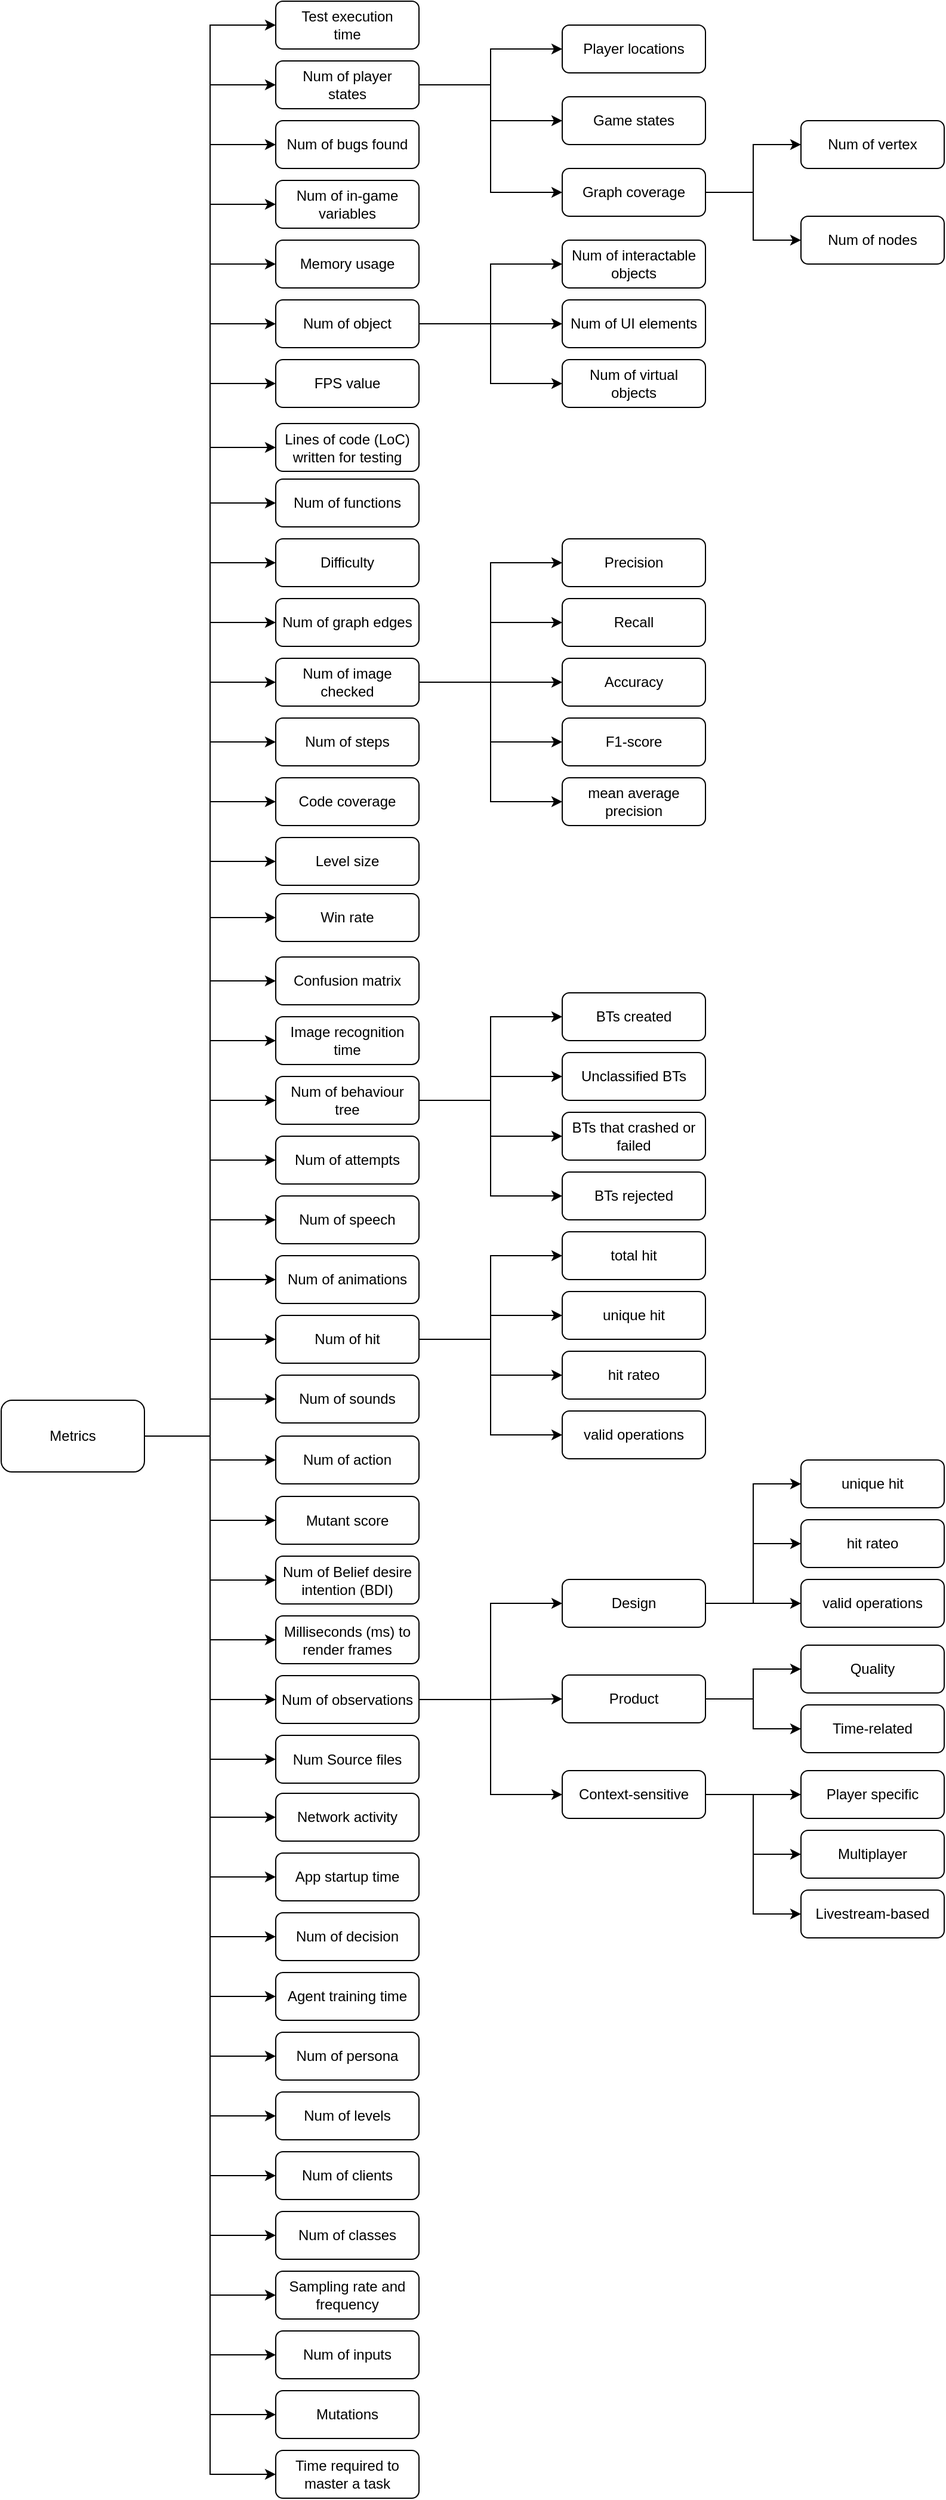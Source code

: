 <mxfile version="21.5.2" type="github">
  <diagram name="Page-1" id="xeIxkAoRWII9STHgT98n">
    <mxGraphModel dx="1489" dy="1354" grid="1" gridSize="10" guides="1" tooltips="1" connect="1" arrows="1" fold="1" page="1" pageScale="1" pageWidth="1169" pageHeight="827" math="0" shadow="0">
      <root>
        <mxCell id="0" />
        <mxCell id="1" parent="0" />
        <mxCell id="zapQ0Kug5HAamrrfFNZZ-22" style="edgeStyle=orthogonalEdgeStyle;rounded=0;orthogonalLoop=1;jettySize=auto;html=1;entryX=0;entryY=0.5;entryDx=0;entryDy=0;" edge="1" parent="1" source="zapQ0Kug5HAamrrfFNZZ-2" target="zapQ0Kug5HAamrrfFNZZ-19">
          <mxGeometry relative="1" as="geometry" />
        </mxCell>
        <mxCell id="zapQ0Kug5HAamrrfFNZZ-23" style="edgeStyle=orthogonalEdgeStyle;rounded=0;orthogonalLoop=1;jettySize=auto;html=1;entryX=0;entryY=0.5;entryDx=0;entryDy=0;" edge="1" parent="1" source="zapQ0Kug5HAamrrfFNZZ-2" target="zapQ0Kug5HAamrrfFNZZ-10">
          <mxGeometry relative="1" as="geometry" />
        </mxCell>
        <mxCell id="zapQ0Kug5HAamrrfFNZZ-24" style="edgeStyle=orthogonalEdgeStyle;rounded=0;orthogonalLoop=1;jettySize=auto;html=1;entryX=0;entryY=0.5;entryDx=0;entryDy=0;" edge="1" parent="1" source="zapQ0Kug5HAamrrfFNZZ-2" target="zapQ0Kug5HAamrrfFNZZ-9">
          <mxGeometry relative="1" as="geometry" />
        </mxCell>
        <mxCell id="zapQ0Kug5HAamrrfFNZZ-25" style="edgeStyle=orthogonalEdgeStyle;rounded=0;orthogonalLoop=1;jettySize=auto;html=1;entryX=0;entryY=0.5;entryDx=0;entryDy=0;" edge="1" parent="1" source="zapQ0Kug5HAamrrfFNZZ-2" target="zapQ0Kug5HAamrrfFNZZ-8">
          <mxGeometry relative="1" as="geometry" />
        </mxCell>
        <mxCell id="zapQ0Kug5HAamrrfFNZZ-26" style="edgeStyle=orthogonalEdgeStyle;rounded=0;orthogonalLoop=1;jettySize=auto;html=1;entryX=0;entryY=0.5;entryDx=0;entryDy=0;" edge="1" parent="1" source="zapQ0Kug5HAamrrfFNZZ-2" target="zapQ0Kug5HAamrrfFNZZ-7">
          <mxGeometry relative="1" as="geometry" />
        </mxCell>
        <mxCell id="zapQ0Kug5HAamrrfFNZZ-27" style="edgeStyle=orthogonalEdgeStyle;rounded=0;orthogonalLoop=1;jettySize=auto;html=1;entryX=0;entryY=0.5;entryDx=0;entryDy=0;" edge="1" parent="1" source="zapQ0Kug5HAamrrfFNZZ-2" target="zapQ0Kug5HAamrrfFNZZ-14">
          <mxGeometry relative="1" as="geometry" />
        </mxCell>
        <mxCell id="zapQ0Kug5HAamrrfFNZZ-28" style="edgeStyle=orthogonalEdgeStyle;rounded=0;orthogonalLoop=1;jettySize=auto;html=1;entryX=0;entryY=0.5;entryDx=0;entryDy=0;" edge="1" parent="1" source="zapQ0Kug5HAamrrfFNZZ-2" target="zapQ0Kug5HAamrrfFNZZ-13">
          <mxGeometry relative="1" as="geometry" />
        </mxCell>
        <mxCell id="zapQ0Kug5HAamrrfFNZZ-29" style="edgeStyle=orthogonalEdgeStyle;rounded=0;orthogonalLoop=1;jettySize=auto;html=1;entryX=0;entryY=0.5;entryDx=0;entryDy=0;" edge="1" parent="1" source="zapQ0Kug5HAamrrfFNZZ-2" target="zapQ0Kug5HAamrrfFNZZ-12">
          <mxGeometry relative="1" as="geometry" />
        </mxCell>
        <mxCell id="zapQ0Kug5HAamrrfFNZZ-59" style="edgeStyle=orthogonalEdgeStyle;rounded=0;orthogonalLoop=1;jettySize=auto;html=1;entryX=0;entryY=0.5;entryDx=0;entryDy=0;" edge="1" parent="1" source="zapQ0Kug5HAamrrfFNZZ-2" target="zapQ0Kug5HAamrrfFNZZ-20">
          <mxGeometry relative="1" as="geometry" />
        </mxCell>
        <mxCell id="zapQ0Kug5HAamrrfFNZZ-60" style="edgeStyle=orthogonalEdgeStyle;rounded=0;orthogonalLoop=1;jettySize=auto;html=1;entryX=0;entryY=0.5;entryDx=0;entryDy=0;" edge="1" parent="1" source="zapQ0Kug5HAamrrfFNZZ-2" target="zapQ0Kug5HAamrrfFNZZ-21">
          <mxGeometry relative="1" as="geometry" />
        </mxCell>
        <mxCell id="zapQ0Kug5HAamrrfFNZZ-70" style="edgeStyle=orthogonalEdgeStyle;rounded=0;orthogonalLoop=1;jettySize=auto;html=1;entryX=0;entryY=0.5;entryDx=0;entryDy=0;" edge="1" parent="1" source="zapQ0Kug5HAamrrfFNZZ-2" target="zapQ0Kug5HAamrrfFNZZ-15">
          <mxGeometry relative="1" as="geometry" />
        </mxCell>
        <mxCell id="zapQ0Kug5HAamrrfFNZZ-71" style="edgeStyle=orthogonalEdgeStyle;rounded=0;orthogonalLoop=1;jettySize=auto;html=1;entryX=0;entryY=0.5;entryDx=0;entryDy=0;" edge="1" parent="1" source="zapQ0Kug5HAamrrfFNZZ-2" target="zapQ0Kug5HAamrrfFNZZ-16">
          <mxGeometry relative="1" as="geometry" />
        </mxCell>
        <mxCell id="zapQ0Kug5HAamrrfFNZZ-72" style="edgeStyle=orthogonalEdgeStyle;rounded=0;orthogonalLoop=1;jettySize=auto;html=1;entryX=0;entryY=0.5;entryDx=0;entryDy=0;" edge="1" parent="1" source="zapQ0Kug5HAamrrfFNZZ-2" target="zapQ0Kug5HAamrrfFNZZ-17">
          <mxGeometry relative="1" as="geometry" />
        </mxCell>
        <mxCell id="zapQ0Kug5HAamrrfFNZZ-73" style="edgeStyle=orthogonalEdgeStyle;rounded=0;orthogonalLoop=1;jettySize=auto;html=1;entryX=0;entryY=0.5;entryDx=0;entryDy=0;" edge="1" parent="1" source="zapQ0Kug5HAamrrfFNZZ-2" target="zapQ0Kug5HAamrrfFNZZ-18">
          <mxGeometry relative="1" as="geometry" />
        </mxCell>
        <mxCell id="zapQ0Kug5HAamrrfFNZZ-74" style="edgeStyle=orthogonalEdgeStyle;rounded=0;orthogonalLoop=1;jettySize=auto;html=1;entryX=0;entryY=0.5;entryDx=0;entryDy=0;" edge="1" parent="1" source="zapQ0Kug5HAamrrfFNZZ-2" target="zapQ0Kug5HAamrrfFNZZ-64">
          <mxGeometry relative="1" as="geometry" />
        </mxCell>
        <mxCell id="zapQ0Kug5HAamrrfFNZZ-75" style="edgeStyle=orthogonalEdgeStyle;rounded=0;orthogonalLoop=1;jettySize=auto;html=1;entryX=0;entryY=0.5;entryDx=0;entryDy=0;" edge="1" parent="1" source="zapQ0Kug5HAamrrfFNZZ-2" target="zapQ0Kug5HAamrrfFNZZ-63">
          <mxGeometry relative="1" as="geometry" />
        </mxCell>
        <mxCell id="zapQ0Kug5HAamrrfFNZZ-76" style="edgeStyle=orthogonalEdgeStyle;rounded=0;orthogonalLoop=1;jettySize=auto;html=1;entryX=0;entryY=0.5;entryDx=0;entryDy=0;" edge="1" parent="1" source="zapQ0Kug5HAamrrfFNZZ-2" target="zapQ0Kug5HAamrrfFNZZ-62">
          <mxGeometry relative="1" as="geometry" />
        </mxCell>
        <mxCell id="zapQ0Kug5HAamrrfFNZZ-77" style="edgeStyle=orthogonalEdgeStyle;rounded=0;orthogonalLoop=1;jettySize=auto;html=1;entryX=0;entryY=0.5;entryDx=0;entryDy=0;" edge="1" parent="1" source="zapQ0Kug5HAamrrfFNZZ-2" target="zapQ0Kug5HAamrrfFNZZ-61">
          <mxGeometry relative="1" as="geometry" />
        </mxCell>
        <mxCell id="zapQ0Kug5HAamrrfFNZZ-78" style="edgeStyle=orthogonalEdgeStyle;rounded=0;orthogonalLoop=1;jettySize=auto;html=1;entryX=0;entryY=0.5;entryDx=0;entryDy=0;" edge="1" parent="1" source="zapQ0Kug5HAamrrfFNZZ-2" target="zapQ0Kug5HAamrrfFNZZ-65">
          <mxGeometry relative="1" as="geometry" />
        </mxCell>
        <mxCell id="zapQ0Kug5HAamrrfFNZZ-79" style="edgeStyle=orthogonalEdgeStyle;rounded=0;orthogonalLoop=1;jettySize=auto;html=1;entryX=0;entryY=0.5;entryDx=0;entryDy=0;" edge="1" parent="1" source="zapQ0Kug5HAamrrfFNZZ-2" target="zapQ0Kug5HAamrrfFNZZ-69">
          <mxGeometry relative="1" as="geometry" />
        </mxCell>
        <mxCell id="zapQ0Kug5HAamrrfFNZZ-80" style="edgeStyle=orthogonalEdgeStyle;rounded=0;orthogonalLoop=1;jettySize=auto;html=1;entryX=0;entryY=0.5;entryDx=0;entryDy=0;" edge="1" parent="1" source="zapQ0Kug5HAamrrfFNZZ-2" target="zapQ0Kug5HAamrrfFNZZ-68">
          <mxGeometry relative="1" as="geometry" />
        </mxCell>
        <mxCell id="zapQ0Kug5HAamrrfFNZZ-81" style="edgeStyle=orthogonalEdgeStyle;rounded=0;orthogonalLoop=1;jettySize=auto;html=1;entryX=0;entryY=0.5;entryDx=0;entryDy=0;" edge="1" parent="1" source="zapQ0Kug5HAamrrfFNZZ-2" target="zapQ0Kug5HAamrrfFNZZ-67">
          <mxGeometry relative="1" as="geometry" />
        </mxCell>
        <mxCell id="zapQ0Kug5HAamrrfFNZZ-82" style="edgeStyle=orthogonalEdgeStyle;rounded=0;orthogonalLoop=1;jettySize=auto;html=1;entryX=0;entryY=0.5;entryDx=0;entryDy=0;" edge="1" parent="1" source="zapQ0Kug5HAamrrfFNZZ-2" target="zapQ0Kug5HAamrrfFNZZ-66">
          <mxGeometry relative="1" as="geometry" />
        </mxCell>
        <mxCell id="zapQ0Kug5HAamrrfFNZZ-146" style="edgeStyle=orthogonalEdgeStyle;rounded=0;orthogonalLoop=1;jettySize=auto;html=1;entryX=0;entryY=0.5;entryDx=0;entryDy=0;" edge="1" parent="1" source="zapQ0Kug5HAamrrfFNZZ-2" target="zapQ0Kug5HAamrrfFNZZ-84">
          <mxGeometry relative="1" as="geometry" />
        </mxCell>
        <mxCell id="zapQ0Kug5HAamrrfFNZZ-147" style="edgeStyle=orthogonalEdgeStyle;rounded=0;orthogonalLoop=1;jettySize=auto;html=1;entryX=0;entryY=0.5;entryDx=0;entryDy=0;" edge="1" parent="1" source="zapQ0Kug5HAamrrfFNZZ-2" target="zapQ0Kug5HAamrrfFNZZ-83">
          <mxGeometry relative="1" as="geometry" />
        </mxCell>
        <mxCell id="zapQ0Kug5HAamrrfFNZZ-148" style="edgeStyle=orthogonalEdgeStyle;rounded=0;orthogonalLoop=1;jettySize=auto;html=1;entryX=0;entryY=0.5;entryDx=0;entryDy=0;" edge="1" parent="1" source="zapQ0Kug5HAamrrfFNZZ-2" target="zapQ0Kug5HAamrrfFNZZ-85">
          <mxGeometry relative="1" as="geometry" />
        </mxCell>
        <mxCell id="zapQ0Kug5HAamrrfFNZZ-149" style="edgeStyle=orthogonalEdgeStyle;rounded=0;orthogonalLoop=1;jettySize=auto;html=1;entryX=0;entryY=0.5;entryDx=0;entryDy=0;" edge="1" parent="1" source="zapQ0Kug5HAamrrfFNZZ-2" target="zapQ0Kug5HAamrrfFNZZ-89">
          <mxGeometry relative="1" as="geometry" />
        </mxCell>
        <mxCell id="zapQ0Kug5HAamrrfFNZZ-152" style="edgeStyle=orthogonalEdgeStyle;rounded=0;orthogonalLoop=1;jettySize=auto;html=1;entryX=0;entryY=0.5;entryDx=0;entryDy=0;" edge="1" parent="1" source="zapQ0Kug5HAamrrfFNZZ-2" target="zapQ0Kug5HAamrrfFNZZ-86">
          <mxGeometry relative="1" as="geometry" />
        </mxCell>
        <mxCell id="zapQ0Kug5HAamrrfFNZZ-153" style="edgeStyle=orthogonalEdgeStyle;rounded=0;orthogonalLoop=1;jettySize=auto;html=1;entryX=0;entryY=0.5;entryDx=0;entryDy=0;" edge="1" parent="1" source="zapQ0Kug5HAamrrfFNZZ-2" target="zapQ0Kug5HAamrrfFNZZ-93">
          <mxGeometry relative="1" as="geometry" />
        </mxCell>
        <mxCell id="zapQ0Kug5HAamrrfFNZZ-155" style="edgeStyle=orthogonalEdgeStyle;rounded=0;orthogonalLoop=1;jettySize=auto;html=1;entryX=0;entryY=0.5;entryDx=0;entryDy=0;" edge="1" parent="1" source="zapQ0Kug5HAamrrfFNZZ-2" target="zapQ0Kug5HAamrrfFNZZ-91">
          <mxGeometry relative="1" as="geometry" />
        </mxCell>
        <mxCell id="zapQ0Kug5HAamrrfFNZZ-156" style="edgeStyle=orthogonalEdgeStyle;rounded=0;orthogonalLoop=1;jettySize=auto;html=1;entryX=0;entryY=0.5;entryDx=0;entryDy=0;" edge="1" parent="1" source="zapQ0Kug5HAamrrfFNZZ-2" target="zapQ0Kug5HAamrrfFNZZ-92">
          <mxGeometry relative="1" as="geometry" />
        </mxCell>
        <mxCell id="zapQ0Kug5HAamrrfFNZZ-157" style="edgeStyle=orthogonalEdgeStyle;rounded=0;orthogonalLoop=1;jettySize=auto;html=1;entryX=0;entryY=0.5;entryDx=0;entryDy=0;" edge="1" parent="1" source="zapQ0Kug5HAamrrfFNZZ-2" target="zapQ0Kug5HAamrrfFNZZ-90">
          <mxGeometry relative="1" as="geometry" />
        </mxCell>
        <mxCell id="zapQ0Kug5HAamrrfFNZZ-158" style="edgeStyle=orthogonalEdgeStyle;rounded=0;orthogonalLoop=1;jettySize=auto;html=1;entryX=0;entryY=0.5;entryDx=0;entryDy=0;" edge="1" parent="1" source="zapQ0Kug5HAamrrfFNZZ-2" target="zapQ0Kug5HAamrrfFNZZ-95">
          <mxGeometry relative="1" as="geometry" />
        </mxCell>
        <mxCell id="zapQ0Kug5HAamrrfFNZZ-159" style="edgeStyle=orthogonalEdgeStyle;rounded=0;orthogonalLoop=1;jettySize=auto;html=1;entryX=0;entryY=0.5;entryDx=0;entryDy=0;" edge="1" parent="1" source="zapQ0Kug5HAamrrfFNZZ-2" target="zapQ0Kug5HAamrrfFNZZ-88">
          <mxGeometry relative="1" as="geometry" />
        </mxCell>
        <mxCell id="zapQ0Kug5HAamrrfFNZZ-160" style="edgeStyle=orthogonalEdgeStyle;rounded=0;orthogonalLoop=1;jettySize=auto;html=1;entryX=0;entryY=0.5;entryDx=0;entryDy=0;" edge="1" parent="1" source="zapQ0Kug5HAamrrfFNZZ-2" target="zapQ0Kug5HAamrrfFNZZ-100">
          <mxGeometry relative="1" as="geometry" />
        </mxCell>
        <mxCell id="zapQ0Kug5HAamrrfFNZZ-161" style="edgeStyle=orthogonalEdgeStyle;rounded=0;orthogonalLoop=1;jettySize=auto;html=1;entryX=0;entryY=0.5;entryDx=0;entryDy=0;" edge="1" parent="1" source="zapQ0Kug5HAamrrfFNZZ-2" target="zapQ0Kug5HAamrrfFNZZ-101">
          <mxGeometry relative="1" as="geometry" />
        </mxCell>
        <mxCell id="zapQ0Kug5HAamrrfFNZZ-162" style="edgeStyle=orthogonalEdgeStyle;rounded=0;orthogonalLoop=1;jettySize=auto;html=1;entryX=0;entryY=0.5;entryDx=0;entryDy=0;" edge="1" parent="1" source="zapQ0Kug5HAamrrfFNZZ-2" target="zapQ0Kug5HAamrrfFNZZ-98">
          <mxGeometry relative="1" as="geometry" />
        </mxCell>
        <mxCell id="zapQ0Kug5HAamrrfFNZZ-163" style="edgeStyle=orthogonalEdgeStyle;rounded=0;orthogonalLoop=1;jettySize=auto;html=1;entryX=0;entryY=0.5;entryDx=0;entryDy=0;" edge="1" parent="1" source="zapQ0Kug5HAamrrfFNZZ-2" target="zapQ0Kug5HAamrrfFNZZ-99">
          <mxGeometry relative="1" as="geometry" />
        </mxCell>
        <mxCell id="zapQ0Kug5HAamrrfFNZZ-164" style="edgeStyle=orthogonalEdgeStyle;rounded=0;orthogonalLoop=1;jettySize=auto;html=1;entryX=0;entryY=0.5;entryDx=0;entryDy=0;" edge="1" parent="1" source="zapQ0Kug5HAamrrfFNZZ-2" target="zapQ0Kug5HAamrrfFNZZ-96">
          <mxGeometry relative="1" as="geometry" />
        </mxCell>
        <mxCell id="zapQ0Kug5HAamrrfFNZZ-165" style="edgeStyle=orthogonalEdgeStyle;rounded=0;orthogonalLoop=1;jettySize=auto;html=1;entryX=0;entryY=0.5;entryDx=0;entryDy=0;" edge="1" parent="1" source="zapQ0Kug5HAamrrfFNZZ-2" target="zapQ0Kug5HAamrrfFNZZ-87">
          <mxGeometry relative="1" as="geometry" />
        </mxCell>
        <mxCell id="zapQ0Kug5HAamrrfFNZZ-166" style="edgeStyle=orthogonalEdgeStyle;rounded=0;orthogonalLoop=1;jettySize=auto;html=1;entryX=0;entryY=0.5;entryDx=0;entryDy=0;" edge="1" parent="1" source="zapQ0Kug5HAamrrfFNZZ-2" target="zapQ0Kug5HAamrrfFNZZ-97">
          <mxGeometry relative="1" as="geometry" />
        </mxCell>
        <mxCell id="zapQ0Kug5HAamrrfFNZZ-167" style="edgeStyle=orthogonalEdgeStyle;rounded=0;orthogonalLoop=1;jettySize=auto;html=1;entryX=0;entryY=0.5;entryDx=0;entryDy=0;" edge="1" parent="1" source="zapQ0Kug5HAamrrfFNZZ-2" target="zapQ0Kug5HAamrrfFNZZ-94">
          <mxGeometry relative="1" as="geometry" />
        </mxCell>
        <mxCell id="zapQ0Kug5HAamrrfFNZZ-2" value="Metrics" style="rounded=1;whiteSpace=wrap;html=1;" vertex="1" parent="1">
          <mxGeometry x="10" y="1211" width="120" height="60" as="geometry" />
        </mxCell>
        <mxCell id="zapQ0Kug5HAamrrfFNZZ-44" style="edgeStyle=orthogonalEdgeStyle;rounded=0;orthogonalLoop=1;jettySize=auto;html=1;entryX=0;entryY=0.5;entryDx=0;entryDy=0;" edge="1" parent="1" source="zapQ0Kug5HAamrrfFNZZ-7" target="zapQ0Kug5HAamrrfFNZZ-43">
          <mxGeometry relative="1" as="geometry" />
        </mxCell>
        <mxCell id="zapQ0Kug5HAamrrfFNZZ-46" style="edgeStyle=orthogonalEdgeStyle;rounded=0;orthogonalLoop=1;jettySize=auto;html=1;entryX=0;entryY=0.5;entryDx=0;entryDy=0;" edge="1" parent="1" source="zapQ0Kug5HAamrrfFNZZ-7" target="zapQ0Kug5HAamrrfFNZZ-42">
          <mxGeometry relative="1" as="geometry" />
        </mxCell>
        <mxCell id="zapQ0Kug5HAamrrfFNZZ-48" style="edgeStyle=orthogonalEdgeStyle;rounded=0;orthogonalLoop=1;jettySize=auto;html=1;" edge="1" parent="1" source="zapQ0Kug5HAamrrfFNZZ-7" target="zapQ0Kug5HAamrrfFNZZ-47">
          <mxGeometry relative="1" as="geometry" />
        </mxCell>
        <mxCell id="zapQ0Kug5HAamrrfFNZZ-7" value="Num of object" style="rounded=1;whiteSpace=wrap;html=1;" vertex="1" parent="1">
          <mxGeometry x="240" y="290" width="120" height="40" as="geometry" />
        </mxCell>
        <mxCell id="zapQ0Kug5HAamrrfFNZZ-8" value="Num of in-game variables" style="rounded=1;whiteSpace=wrap;html=1;" vertex="1" parent="1">
          <mxGeometry x="240" y="190" width="120" height="40" as="geometry" />
        </mxCell>
        <mxCell id="zapQ0Kug5HAamrrfFNZZ-9" value="Memory usage" style="rounded=1;whiteSpace=wrap;html=1;" vertex="1" parent="1">
          <mxGeometry x="240" y="240" width="120" height="40" as="geometry" />
        </mxCell>
        <mxCell id="zapQ0Kug5HAamrrfFNZZ-10" value="FPS value" style="rounded=1;whiteSpace=wrap;html=1;" vertex="1" parent="1">
          <mxGeometry x="240" y="340" width="120" height="40" as="geometry" />
        </mxCell>
        <mxCell id="zapQ0Kug5HAamrrfFNZZ-12" value="Test execution&lt;br&gt;time" style="rounded=1;whiteSpace=wrap;html=1;" vertex="1" parent="1">
          <mxGeometry x="240" y="40" width="120" height="40" as="geometry" />
        </mxCell>
        <mxCell id="zapQ0Kug5HAamrrfFNZZ-38" style="edgeStyle=orthogonalEdgeStyle;rounded=0;orthogonalLoop=1;jettySize=auto;html=1;entryX=0;entryY=0.5;entryDx=0;entryDy=0;" edge="1" parent="1" source="zapQ0Kug5HAamrrfFNZZ-13" target="zapQ0Kug5HAamrrfFNZZ-32">
          <mxGeometry relative="1" as="geometry" />
        </mxCell>
        <mxCell id="zapQ0Kug5HAamrrfFNZZ-39" style="edgeStyle=orthogonalEdgeStyle;rounded=0;orthogonalLoop=1;jettySize=auto;html=1;" edge="1" parent="1" source="zapQ0Kug5HAamrrfFNZZ-13" target="zapQ0Kug5HAamrrfFNZZ-31">
          <mxGeometry relative="1" as="geometry" />
        </mxCell>
        <mxCell id="zapQ0Kug5HAamrrfFNZZ-40" style="edgeStyle=orthogonalEdgeStyle;rounded=0;orthogonalLoop=1;jettySize=auto;html=1;entryX=0;entryY=0.5;entryDx=0;entryDy=0;" edge="1" parent="1" source="zapQ0Kug5HAamrrfFNZZ-13" target="zapQ0Kug5HAamrrfFNZZ-33">
          <mxGeometry relative="1" as="geometry" />
        </mxCell>
        <mxCell id="zapQ0Kug5HAamrrfFNZZ-13" value="Num of player &lt;br&gt;states" style="rounded=1;whiteSpace=wrap;html=1;" vertex="1" parent="1">
          <mxGeometry x="240" y="90" width="120" height="40" as="geometry" />
        </mxCell>
        <mxCell id="zapQ0Kug5HAamrrfFNZZ-14" value="Num of bugs found" style="rounded=1;whiteSpace=wrap;html=1;" vertex="1" parent="1">
          <mxGeometry x="240" y="140" width="120" height="40" as="geometry" />
        </mxCell>
        <mxCell id="zapQ0Kug5HAamrrfFNZZ-15" value="Lines of code (LoC) written for testing" style="rounded=1;whiteSpace=wrap;html=1;" vertex="1" parent="1">
          <mxGeometry x="240" y="393.5" width="120" height="40" as="geometry" />
        </mxCell>
        <mxCell id="zapQ0Kug5HAamrrfFNZZ-16" value="Num of functions" style="rounded=1;whiteSpace=wrap;html=1;" vertex="1" parent="1">
          <mxGeometry x="240" y="440" width="120" height="40" as="geometry" />
        </mxCell>
        <mxCell id="zapQ0Kug5HAamrrfFNZZ-17" value="Difficulty" style="rounded=1;whiteSpace=wrap;html=1;" vertex="1" parent="1">
          <mxGeometry x="240" y="490" width="120" height="40" as="geometry" />
        </mxCell>
        <mxCell id="zapQ0Kug5HAamrrfFNZZ-18" value="Num of graph edges" style="rounded=1;whiteSpace=wrap;html=1;" vertex="1" parent="1">
          <mxGeometry x="240" y="540" width="120" height="40" as="geometry" />
        </mxCell>
        <mxCell id="zapQ0Kug5HAamrrfFNZZ-54" style="edgeStyle=orthogonalEdgeStyle;rounded=0;orthogonalLoop=1;jettySize=auto;html=1;entryX=0;entryY=0.5;entryDx=0;entryDy=0;" edge="1" parent="1" source="zapQ0Kug5HAamrrfFNZZ-19" target="zapQ0Kug5HAamrrfFNZZ-50">
          <mxGeometry relative="1" as="geometry" />
        </mxCell>
        <mxCell id="zapQ0Kug5HAamrrfFNZZ-55" style="edgeStyle=orthogonalEdgeStyle;rounded=0;orthogonalLoop=1;jettySize=auto;html=1;entryX=0;entryY=0.5;entryDx=0;entryDy=0;" edge="1" parent="1" source="zapQ0Kug5HAamrrfFNZZ-19" target="zapQ0Kug5HAamrrfFNZZ-51">
          <mxGeometry relative="1" as="geometry" />
        </mxCell>
        <mxCell id="zapQ0Kug5HAamrrfFNZZ-56" style="edgeStyle=orthogonalEdgeStyle;rounded=0;orthogonalLoop=1;jettySize=auto;html=1;entryX=0;entryY=0.5;entryDx=0;entryDy=0;" edge="1" parent="1" source="zapQ0Kug5HAamrrfFNZZ-19" target="zapQ0Kug5HAamrrfFNZZ-49">
          <mxGeometry relative="1" as="geometry" />
        </mxCell>
        <mxCell id="zapQ0Kug5HAamrrfFNZZ-57" style="edgeStyle=orthogonalEdgeStyle;rounded=0;orthogonalLoop=1;jettySize=auto;html=1;entryX=0;entryY=0.5;entryDx=0;entryDy=0;" edge="1" parent="1" source="zapQ0Kug5HAamrrfFNZZ-19" target="zapQ0Kug5HAamrrfFNZZ-52">
          <mxGeometry relative="1" as="geometry" />
        </mxCell>
        <mxCell id="zapQ0Kug5HAamrrfFNZZ-58" style="edgeStyle=orthogonalEdgeStyle;rounded=0;orthogonalLoop=1;jettySize=auto;html=1;entryX=0;entryY=0.5;entryDx=0;entryDy=0;" edge="1" parent="1" source="zapQ0Kug5HAamrrfFNZZ-19" target="zapQ0Kug5HAamrrfFNZZ-53">
          <mxGeometry relative="1" as="geometry" />
        </mxCell>
        <mxCell id="zapQ0Kug5HAamrrfFNZZ-19" value="Num of image checked" style="rounded=1;whiteSpace=wrap;html=1;" vertex="1" parent="1">
          <mxGeometry x="240" y="590" width="120" height="40" as="geometry" />
        </mxCell>
        <mxCell id="zapQ0Kug5HAamrrfFNZZ-20" value="Num of steps" style="rounded=1;whiteSpace=wrap;html=1;" vertex="1" parent="1">
          <mxGeometry x="240" y="640" width="120" height="40" as="geometry" />
        </mxCell>
        <mxCell id="zapQ0Kug5HAamrrfFNZZ-21" value="Code coverage" style="rounded=1;whiteSpace=wrap;html=1;" vertex="1" parent="1">
          <mxGeometry x="240" y="690" width="120" height="40" as="geometry" />
        </mxCell>
        <mxCell id="zapQ0Kug5HAamrrfFNZZ-31" value="Game states" style="rounded=1;whiteSpace=wrap;html=1;" vertex="1" parent="1">
          <mxGeometry x="480" y="120" width="120" height="40" as="geometry" />
        </mxCell>
        <mxCell id="zapQ0Kug5HAamrrfFNZZ-32" value="Player locations" style="rounded=1;whiteSpace=wrap;html=1;" vertex="1" parent="1">
          <mxGeometry x="480" y="60" width="120" height="40" as="geometry" />
        </mxCell>
        <mxCell id="zapQ0Kug5HAamrrfFNZZ-36" style="edgeStyle=orthogonalEdgeStyle;rounded=0;orthogonalLoop=1;jettySize=auto;html=1;entryX=0;entryY=0.5;entryDx=0;entryDy=0;" edge="1" parent="1" source="zapQ0Kug5HAamrrfFNZZ-33" target="zapQ0Kug5HAamrrfFNZZ-35">
          <mxGeometry relative="1" as="geometry" />
        </mxCell>
        <mxCell id="zapQ0Kug5HAamrrfFNZZ-37" style="edgeStyle=orthogonalEdgeStyle;rounded=0;orthogonalLoop=1;jettySize=auto;html=1;entryX=0;entryY=0.5;entryDx=0;entryDy=0;" edge="1" parent="1" source="zapQ0Kug5HAamrrfFNZZ-33" target="zapQ0Kug5HAamrrfFNZZ-34">
          <mxGeometry relative="1" as="geometry" />
        </mxCell>
        <mxCell id="zapQ0Kug5HAamrrfFNZZ-33" value="Graph coverage" style="rounded=1;whiteSpace=wrap;html=1;" vertex="1" parent="1">
          <mxGeometry x="480" y="180" width="120" height="40" as="geometry" />
        </mxCell>
        <mxCell id="zapQ0Kug5HAamrrfFNZZ-34" value="Num of nodes" style="rounded=1;whiteSpace=wrap;html=1;" vertex="1" parent="1">
          <mxGeometry x="680" y="220" width="120" height="40" as="geometry" />
        </mxCell>
        <mxCell id="zapQ0Kug5HAamrrfFNZZ-35" value="Num of vertex" style="rounded=1;whiteSpace=wrap;html=1;" vertex="1" parent="1">
          <mxGeometry x="680" y="140" width="120" height="40" as="geometry" />
        </mxCell>
        <mxCell id="zapQ0Kug5HAamrrfFNZZ-42" value="Num of virtual &lt;br&gt;objects" style="rounded=1;whiteSpace=wrap;html=1;" vertex="1" parent="1">
          <mxGeometry x="480" y="340" width="120" height="40" as="geometry" />
        </mxCell>
        <mxCell id="zapQ0Kug5HAamrrfFNZZ-43" value="Num of interactable objects" style="rounded=1;whiteSpace=wrap;html=1;" vertex="1" parent="1">
          <mxGeometry x="480" y="240" width="120" height="40" as="geometry" />
        </mxCell>
        <mxCell id="zapQ0Kug5HAamrrfFNZZ-47" value="Num of UI elements" style="rounded=1;whiteSpace=wrap;html=1;" vertex="1" parent="1">
          <mxGeometry x="480" y="290" width="120" height="40" as="geometry" />
        </mxCell>
        <mxCell id="zapQ0Kug5HAamrrfFNZZ-49" value="Accuracy" style="rounded=1;whiteSpace=wrap;html=1;" vertex="1" parent="1">
          <mxGeometry x="480" y="590" width="120" height="40" as="geometry" />
        </mxCell>
        <mxCell id="zapQ0Kug5HAamrrfFNZZ-50" value="Precision" style="rounded=1;whiteSpace=wrap;html=1;" vertex="1" parent="1">
          <mxGeometry x="480" y="490" width="120" height="40" as="geometry" />
        </mxCell>
        <mxCell id="zapQ0Kug5HAamrrfFNZZ-51" value="Recall" style="rounded=1;whiteSpace=wrap;html=1;" vertex="1" parent="1">
          <mxGeometry x="480" y="540" width="120" height="40" as="geometry" />
        </mxCell>
        <mxCell id="zapQ0Kug5HAamrrfFNZZ-52" value="F1-score" style="rounded=1;whiteSpace=wrap;html=1;" vertex="1" parent="1">
          <mxGeometry x="480" y="640" width="120" height="40" as="geometry" />
        </mxCell>
        <mxCell id="zapQ0Kug5HAamrrfFNZZ-53" value="mean average precision" style="rounded=1;whiteSpace=wrap;html=1;" vertex="1" parent="1">
          <mxGeometry x="480" y="690" width="120" height="40" as="geometry" />
        </mxCell>
        <mxCell id="zapQ0Kug5HAamrrfFNZZ-61" value="Num of persona" style="rounded=1;whiteSpace=wrap;html=1;" vertex="1" parent="1">
          <mxGeometry x="240" y="1740" width="120" height="40" as="geometry" />
        </mxCell>
        <mxCell id="zapQ0Kug5HAamrrfFNZZ-62" value="Agent training time&lt;br&gt;" style="rounded=1;whiteSpace=wrap;html=1;" vertex="1" parent="1">
          <mxGeometry x="240" y="1690" width="120" height="40" as="geometry" />
        </mxCell>
        <mxCell id="zapQ0Kug5HAamrrfFNZZ-63" value="Win rate" style="rounded=1;whiteSpace=wrap;html=1;" vertex="1" parent="1">
          <mxGeometry x="240" y="787" width="120" height="40" as="geometry" />
        </mxCell>
        <mxCell id="zapQ0Kug5HAamrrfFNZZ-64" value="Level size" style="rounded=1;whiteSpace=wrap;html=1;" vertex="1" parent="1">
          <mxGeometry x="240" y="740" width="120" height="40" as="geometry" />
        </mxCell>
        <mxCell id="zapQ0Kug5HAamrrfFNZZ-65" value="Num of levels" style="rounded=1;whiteSpace=wrap;html=1;" vertex="1" parent="1">
          <mxGeometry x="240" y="1790" width="120" height="40" as="geometry" />
        </mxCell>
        <mxCell id="zapQ0Kug5HAamrrfFNZZ-66" value="Num of inputs" style="rounded=1;whiteSpace=wrap;html=1;" vertex="1" parent="1">
          <mxGeometry x="240" y="1990" width="120" height="40" as="geometry" />
        </mxCell>
        <mxCell id="zapQ0Kug5HAamrrfFNZZ-67" value="Sampling rate and frequency" style="rounded=1;whiteSpace=wrap;html=1;" vertex="1" parent="1">
          <mxGeometry x="240" y="1940" width="120" height="40" as="geometry" />
        </mxCell>
        <mxCell id="zapQ0Kug5HAamrrfFNZZ-68" value="Num of classes" style="rounded=1;whiteSpace=wrap;html=1;" vertex="1" parent="1">
          <mxGeometry x="240" y="1890" width="120" height="40" as="geometry" />
        </mxCell>
        <mxCell id="zapQ0Kug5HAamrrfFNZZ-69" value="Num of clients" style="rounded=1;whiteSpace=wrap;html=1;" vertex="1" parent="1">
          <mxGeometry x="240" y="1840" width="120" height="40" as="geometry" />
        </mxCell>
        <mxCell id="zapQ0Kug5HAamrrfFNZZ-83" value="Time required to master a task" style="rounded=1;whiteSpace=wrap;html=1;" vertex="1" parent="1">
          <mxGeometry x="240" y="2090" width="120" height="40" as="geometry" />
        </mxCell>
        <mxCell id="zapQ0Kug5HAamrrfFNZZ-84" value="Mutations" style="rounded=1;whiteSpace=wrap;html=1;" vertex="1" parent="1">
          <mxGeometry x="240" y="2040" width="120" height="40" as="geometry" />
        </mxCell>
        <mxCell id="zapQ0Kug5HAamrrfFNZZ-85" value="Network activity" style="rounded=1;whiteSpace=wrap;html=1;" vertex="1" parent="1">
          <mxGeometry x="240" y="1540" width="120" height="40" as="geometry" />
        </mxCell>
        <mxCell id="zapQ0Kug5HAamrrfFNZZ-86" value="Confusion matrix" style="rounded=1;whiteSpace=wrap;html=1;" vertex="1" parent="1">
          <mxGeometry x="240" y="840" width="120" height="40" as="geometry" />
        </mxCell>
        <mxCell id="zapQ0Kug5HAamrrfFNZZ-87" value="Num of action" style="rounded=1;whiteSpace=wrap;html=1;" vertex="1" parent="1">
          <mxGeometry x="240" y="1241" width="120" height="40" as="geometry" />
        </mxCell>
        <mxCell id="zapQ0Kug5HAamrrfFNZZ-88" value="Num of decision" style="rounded=1;whiteSpace=wrap;html=1;" vertex="1" parent="1">
          <mxGeometry x="240" y="1640" width="120" height="40" as="geometry" />
        </mxCell>
        <mxCell id="zapQ0Kug5HAamrrfFNZZ-89" value="App startup time" style="rounded=1;whiteSpace=wrap;html=1;" vertex="1" parent="1">
          <mxGeometry x="240" y="1590" width="120" height="40" as="geometry" />
        </mxCell>
        <mxCell id="zapQ0Kug5HAamrrfFNZZ-90" value="Num of speech" style="rounded=1;whiteSpace=wrap;html=1;" vertex="1" parent="1">
          <mxGeometry x="240" y="1040" width="120" height="40" as="geometry" />
        </mxCell>
        <mxCell id="zapQ0Kug5HAamrrfFNZZ-91" value="Num of attempts" style="rounded=1;whiteSpace=wrap;html=1;" vertex="1" parent="1">
          <mxGeometry x="240" y="990" width="120" height="40" as="geometry" />
        </mxCell>
        <mxCell id="zapQ0Kug5HAamrrfFNZZ-108" style="edgeStyle=orthogonalEdgeStyle;rounded=0;orthogonalLoop=1;jettySize=auto;html=1;entryX=0;entryY=0.5;entryDx=0;entryDy=0;" edge="1" parent="1" source="zapQ0Kug5HAamrrfFNZZ-92" target="zapQ0Kug5HAamrrfFNZZ-105">
          <mxGeometry relative="1" as="geometry" />
        </mxCell>
        <mxCell id="zapQ0Kug5HAamrrfFNZZ-109" style="edgeStyle=orthogonalEdgeStyle;rounded=0;orthogonalLoop=1;jettySize=auto;html=1;entryX=0;entryY=0.5;entryDx=0;entryDy=0;" edge="1" parent="1" source="zapQ0Kug5HAamrrfFNZZ-92" target="zapQ0Kug5HAamrrfFNZZ-104">
          <mxGeometry relative="1" as="geometry" />
        </mxCell>
        <mxCell id="zapQ0Kug5HAamrrfFNZZ-110" style="edgeStyle=orthogonalEdgeStyle;rounded=0;orthogonalLoop=1;jettySize=auto;html=1;entryX=0;entryY=0.5;entryDx=0;entryDy=0;" edge="1" parent="1" source="zapQ0Kug5HAamrrfFNZZ-92" target="zapQ0Kug5HAamrrfFNZZ-107">
          <mxGeometry relative="1" as="geometry" />
        </mxCell>
        <mxCell id="zapQ0Kug5HAamrrfFNZZ-111" style="edgeStyle=orthogonalEdgeStyle;rounded=0;orthogonalLoop=1;jettySize=auto;html=1;entryX=0;entryY=0.5;entryDx=0;entryDy=0;" edge="1" parent="1" source="zapQ0Kug5HAamrrfFNZZ-92" target="zapQ0Kug5HAamrrfFNZZ-106">
          <mxGeometry relative="1" as="geometry" />
        </mxCell>
        <mxCell id="zapQ0Kug5HAamrrfFNZZ-92" value="Num of behaviour tree" style="rounded=1;whiteSpace=wrap;html=1;" vertex="1" parent="1">
          <mxGeometry x="240" y="940" width="120" height="40" as="geometry" />
        </mxCell>
        <mxCell id="zapQ0Kug5HAamrrfFNZZ-93" value="Image recognition time" style="rounded=1;whiteSpace=wrap;html=1;" vertex="1" parent="1">
          <mxGeometry x="240" y="890" width="120" height="40" as="geometry" />
        </mxCell>
        <mxCell id="zapQ0Kug5HAamrrfFNZZ-117" style="edgeStyle=orthogonalEdgeStyle;rounded=0;orthogonalLoop=1;jettySize=auto;html=1;entryX=0;entryY=0.5;entryDx=0;entryDy=0;" edge="1" parent="1" source="zapQ0Kug5HAamrrfFNZZ-94" target="zapQ0Kug5HAamrrfFNZZ-113">
          <mxGeometry relative="1" as="geometry" />
        </mxCell>
        <mxCell id="zapQ0Kug5HAamrrfFNZZ-118" style="edgeStyle=orthogonalEdgeStyle;rounded=0;orthogonalLoop=1;jettySize=auto;html=1;entryX=0;entryY=0.5;entryDx=0;entryDy=0;" edge="1" parent="1" source="zapQ0Kug5HAamrrfFNZZ-94" target="zapQ0Kug5HAamrrfFNZZ-114">
          <mxGeometry relative="1" as="geometry" />
        </mxCell>
        <mxCell id="zapQ0Kug5HAamrrfFNZZ-119" style="edgeStyle=orthogonalEdgeStyle;rounded=0;orthogonalLoop=1;jettySize=auto;html=1;entryX=0;entryY=0.5;entryDx=0;entryDy=0;" edge="1" parent="1" source="zapQ0Kug5HAamrrfFNZZ-94" target="zapQ0Kug5HAamrrfFNZZ-116">
          <mxGeometry relative="1" as="geometry" />
        </mxCell>
        <mxCell id="zapQ0Kug5HAamrrfFNZZ-120" style="edgeStyle=orthogonalEdgeStyle;rounded=0;orthogonalLoop=1;jettySize=auto;html=1;entryX=0;entryY=0.5;entryDx=0;entryDy=0;" edge="1" parent="1" source="zapQ0Kug5HAamrrfFNZZ-94" target="zapQ0Kug5HAamrrfFNZZ-115">
          <mxGeometry relative="1" as="geometry" />
        </mxCell>
        <mxCell id="zapQ0Kug5HAamrrfFNZZ-94" value="Num of hit" style="rounded=1;whiteSpace=wrap;html=1;" vertex="1" parent="1">
          <mxGeometry x="240" y="1140" width="120" height="40" as="geometry" />
        </mxCell>
        <mxCell id="zapQ0Kug5HAamrrfFNZZ-95" value="Num of animations" style="rounded=1;whiteSpace=wrap;html=1;" vertex="1" parent="1">
          <mxGeometry x="240" y="1090" width="120" height="40" as="geometry" />
        </mxCell>
        <mxCell id="zapQ0Kug5HAamrrfFNZZ-96" value="Mutant score" style="rounded=1;whiteSpace=wrap;html=1;" vertex="1" parent="1">
          <mxGeometry x="240" y="1291.5" width="120" height="40" as="geometry" />
        </mxCell>
        <mxCell id="zapQ0Kug5HAamrrfFNZZ-97" value="Num of sounds" style="rounded=1;whiteSpace=wrap;html=1;" vertex="1" parent="1">
          <mxGeometry x="240" y="1190" width="120" height="40" as="geometry" />
        </mxCell>
        <mxCell id="zapQ0Kug5HAamrrfFNZZ-98" value="Milliseconds (ms) to render frames" style="rounded=1;whiteSpace=wrap;html=1;" vertex="1" parent="1">
          <mxGeometry x="240" y="1391.5" width="120" height="40" as="geometry" />
        </mxCell>
        <mxCell id="zapQ0Kug5HAamrrfFNZZ-99" value="Num of Belief desire intention (BDI)" style="rounded=1;whiteSpace=wrap;html=1;" vertex="1" parent="1">
          <mxGeometry x="240" y="1341.5" width="120" height="40" as="geometry" />
        </mxCell>
        <mxCell id="zapQ0Kug5HAamrrfFNZZ-100" value="Num Source files" style="rounded=1;whiteSpace=wrap;html=1;" vertex="1" parent="1">
          <mxGeometry x="240" y="1491.5" width="120" height="40" as="geometry" />
        </mxCell>
        <mxCell id="zapQ0Kug5HAamrrfFNZZ-143" style="edgeStyle=orthogonalEdgeStyle;rounded=0;orthogonalLoop=1;jettySize=auto;html=1;entryX=0;entryY=0.5;entryDx=0;entryDy=0;" edge="1" parent="1" source="zapQ0Kug5HAamrrfFNZZ-101" target="zapQ0Kug5HAamrrfFNZZ-123">
          <mxGeometry relative="1" as="geometry" />
        </mxCell>
        <mxCell id="zapQ0Kug5HAamrrfFNZZ-144" style="edgeStyle=orthogonalEdgeStyle;rounded=0;orthogonalLoop=1;jettySize=auto;html=1;entryX=0;entryY=0.5;entryDx=0;entryDy=0;" edge="1" parent="1" source="zapQ0Kug5HAamrrfFNZZ-101" target="zapQ0Kug5HAamrrfFNZZ-121">
          <mxGeometry relative="1" as="geometry" />
        </mxCell>
        <mxCell id="zapQ0Kug5HAamrrfFNZZ-145" style="edgeStyle=orthogonalEdgeStyle;rounded=0;orthogonalLoop=1;jettySize=auto;html=1;entryX=0;entryY=0.5;entryDx=0;entryDy=0;" edge="1" parent="1" source="zapQ0Kug5HAamrrfFNZZ-101" target="zapQ0Kug5HAamrrfFNZZ-122">
          <mxGeometry relative="1" as="geometry" />
        </mxCell>
        <mxCell id="zapQ0Kug5HAamrrfFNZZ-101" value="Num of observations" style="rounded=1;whiteSpace=wrap;html=1;" vertex="1" parent="1">
          <mxGeometry x="240" y="1441.5" width="120" height="40" as="geometry" />
        </mxCell>
        <mxCell id="zapQ0Kug5HAamrrfFNZZ-104" value="Unclassified BTs" style="rounded=1;whiteSpace=wrap;html=1;" vertex="1" parent="1">
          <mxGeometry x="480" y="920" width="120" height="40" as="geometry" />
        </mxCell>
        <mxCell id="zapQ0Kug5HAamrrfFNZZ-105" value="BTs created" style="rounded=1;whiteSpace=wrap;html=1;" vertex="1" parent="1">
          <mxGeometry x="480" y="870" width="120" height="40" as="geometry" />
        </mxCell>
        <mxCell id="zapQ0Kug5HAamrrfFNZZ-106" value="BTs rejected" style="rounded=1;whiteSpace=wrap;html=1;" vertex="1" parent="1">
          <mxGeometry x="480" y="1020" width="120" height="40" as="geometry" />
        </mxCell>
        <mxCell id="zapQ0Kug5HAamrrfFNZZ-107" value="BTs that crashed or failed" style="rounded=1;whiteSpace=wrap;html=1;" vertex="1" parent="1">
          <mxGeometry x="480" y="970" width="120" height="40" as="geometry" />
        </mxCell>
        <mxCell id="zapQ0Kug5HAamrrfFNZZ-113" value="unique hit" style="rounded=1;whiteSpace=wrap;html=1;" vertex="1" parent="1">
          <mxGeometry x="480" y="1120" width="120" height="40" as="geometry" />
        </mxCell>
        <mxCell id="zapQ0Kug5HAamrrfFNZZ-114" value="total hit" style="rounded=1;whiteSpace=wrap;html=1;" vertex="1" parent="1">
          <mxGeometry x="480" y="1070" width="120" height="40" as="geometry" />
        </mxCell>
        <mxCell id="zapQ0Kug5HAamrrfFNZZ-115" value="valid operations" style="rounded=1;whiteSpace=wrap;html=1;" vertex="1" parent="1">
          <mxGeometry x="480" y="1220" width="120" height="40" as="geometry" />
        </mxCell>
        <mxCell id="zapQ0Kug5HAamrrfFNZZ-116" value="hit rateo" style="rounded=1;whiteSpace=wrap;html=1;" vertex="1" parent="1">
          <mxGeometry x="480" y="1170" width="120" height="40" as="geometry" />
        </mxCell>
        <mxCell id="zapQ0Kug5HAamrrfFNZZ-140" style="edgeStyle=orthogonalEdgeStyle;rounded=0;orthogonalLoop=1;jettySize=auto;html=1;entryX=0;entryY=0.5;entryDx=0;entryDy=0;" edge="1" parent="1" source="zapQ0Kug5HAamrrfFNZZ-121" target="zapQ0Kug5HAamrrfFNZZ-125">
          <mxGeometry relative="1" as="geometry" />
        </mxCell>
        <mxCell id="zapQ0Kug5HAamrrfFNZZ-141" style="edgeStyle=orthogonalEdgeStyle;rounded=0;orthogonalLoop=1;jettySize=auto;html=1;entryX=0;entryY=0.5;entryDx=0;entryDy=0;" edge="1" parent="1" source="zapQ0Kug5HAamrrfFNZZ-121" target="zapQ0Kug5HAamrrfFNZZ-126">
          <mxGeometry relative="1" as="geometry" />
        </mxCell>
        <mxCell id="zapQ0Kug5HAamrrfFNZZ-142" style="edgeStyle=orthogonalEdgeStyle;rounded=0;orthogonalLoop=1;jettySize=auto;html=1;entryX=0;entryY=0.5;entryDx=0;entryDy=0;" edge="1" parent="1" source="zapQ0Kug5HAamrrfFNZZ-121" target="zapQ0Kug5HAamrrfFNZZ-124">
          <mxGeometry relative="1" as="geometry" />
        </mxCell>
        <mxCell id="zapQ0Kug5HAamrrfFNZZ-121" value="Design" style="rounded=1;whiteSpace=wrap;html=1;" vertex="1" parent="1">
          <mxGeometry x="480" y="1361" width="120" height="40" as="geometry" />
        </mxCell>
        <mxCell id="zapQ0Kug5HAamrrfFNZZ-137" style="edgeStyle=orthogonalEdgeStyle;rounded=0;orthogonalLoop=1;jettySize=auto;html=1;entryX=0;entryY=0.5;entryDx=0;entryDy=0;" edge="1" parent="1" source="zapQ0Kug5HAamrrfFNZZ-122" target="zapQ0Kug5HAamrrfFNZZ-127">
          <mxGeometry relative="1" as="geometry" />
        </mxCell>
        <mxCell id="zapQ0Kug5HAamrrfFNZZ-138" style="edgeStyle=orthogonalEdgeStyle;rounded=0;orthogonalLoop=1;jettySize=auto;html=1;entryX=0;entryY=0.5;entryDx=0;entryDy=0;" edge="1" parent="1" source="zapQ0Kug5HAamrrfFNZZ-122" target="zapQ0Kug5HAamrrfFNZZ-129">
          <mxGeometry relative="1" as="geometry" />
        </mxCell>
        <mxCell id="zapQ0Kug5HAamrrfFNZZ-139" style="edgeStyle=orthogonalEdgeStyle;rounded=0;orthogonalLoop=1;jettySize=auto;html=1;entryX=0;entryY=0.5;entryDx=0;entryDy=0;" edge="1" parent="1" source="zapQ0Kug5HAamrrfFNZZ-122" target="zapQ0Kug5HAamrrfFNZZ-128">
          <mxGeometry relative="1" as="geometry" />
        </mxCell>
        <mxCell id="zapQ0Kug5HAamrrfFNZZ-122" value="Context-sensitive" style="rounded=1;whiteSpace=wrap;html=1;" vertex="1" parent="1">
          <mxGeometry x="480" y="1521" width="120" height="40" as="geometry" />
        </mxCell>
        <mxCell id="zapQ0Kug5HAamrrfFNZZ-135" style="edgeStyle=orthogonalEdgeStyle;rounded=0;orthogonalLoop=1;jettySize=auto;html=1;entryX=0;entryY=0.5;entryDx=0;entryDy=0;" edge="1" parent="1" source="zapQ0Kug5HAamrrfFNZZ-123" target="zapQ0Kug5HAamrrfFNZZ-130">
          <mxGeometry relative="1" as="geometry" />
        </mxCell>
        <mxCell id="zapQ0Kug5HAamrrfFNZZ-136" style="edgeStyle=orthogonalEdgeStyle;rounded=0;orthogonalLoop=1;jettySize=auto;html=1;entryX=0;entryY=0.5;entryDx=0;entryDy=0;" edge="1" parent="1" source="zapQ0Kug5HAamrrfFNZZ-123" target="zapQ0Kug5HAamrrfFNZZ-131">
          <mxGeometry relative="1" as="geometry" />
        </mxCell>
        <mxCell id="zapQ0Kug5HAamrrfFNZZ-123" value="Product" style="rounded=1;whiteSpace=wrap;html=1;" vertex="1" parent="1">
          <mxGeometry x="480" y="1441" width="120" height="40" as="geometry" />
        </mxCell>
        <mxCell id="zapQ0Kug5HAamrrfFNZZ-124" value="unique hit" style="rounded=1;whiteSpace=wrap;html=1;" vertex="1" parent="1">
          <mxGeometry x="680" y="1261" width="120" height="40" as="geometry" />
        </mxCell>
        <mxCell id="zapQ0Kug5HAamrrfFNZZ-125" value="valid operations" style="rounded=1;whiteSpace=wrap;html=1;" vertex="1" parent="1">
          <mxGeometry x="680" y="1361" width="120" height="40" as="geometry" />
        </mxCell>
        <mxCell id="zapQ0Kug5HAamrrfFNZZ-126" value="hit rateo" style="rounded=1;whiteSpace=wrap;html=1;" vertex="1" parent="1">
          <mxGeometry x="680" y="1311" width="120" height="40" as="geometry" />
        </mxCell>
        <mxCell id="zapQ0Kug5HAamrrfFNZZ-127" value="Player specific" style="rounded=1;whiteSpace=wrap;html=1;" vertex="1" parent="1">
          <mxGeometry x="680" y="1521" width="120" height="40" as="geometry" />
        </mxCell>
        <mxCell id="zapQ0Kug5HAamrrfFNZZ-128" value="Livestream-based" style="rounded=1;whiteSpace=wrap;html=1;" vertex="1" parent="1">
          <mxGeometry x="680" y="1621" width="120" height="40" as="geometry" />
        </mxCell>
        <mxCell id="zapQ0Kug5HAamrrfFNZZ-129" value="Multiplayer" style="rounded=1;whiteSpace=wrap;html=1;" vertex="1" parent="1">
          <mxGeometry x="680" y="1571" width="120" height="40" as="geometry" />
        </mxCell>
        <mxCell id="zapQ0Kug5HAamrrfFNZZ-130" value="Quality" style="rounded=1;whiteSpace=wrap;html=1;" vertex="1" parent="1">
          <mxGeometry x="680" y="1416" width="120" height="40" as="geometry" />
        </mxCell>
        <mxCell id="zapQ0Kug5HAamrrfFNZZ-131" value="Time-related" style="rounded=1;whiteSpace=wrap;html=1;" vertex="1" parent="1">
          <mxGeometry x="680" y="1466" width="120" height="40" as="geometry" />
        </mxCell>
      </root>
    </mxGraphModel>
  </diagram>
</mxfile>
